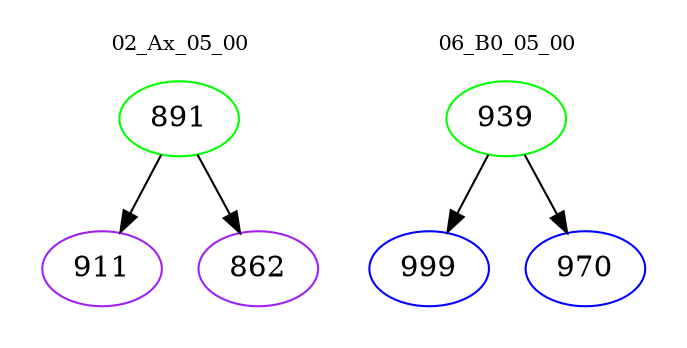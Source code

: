 digraph{
subgraph cluster_0 {
color = white
label = "02_Ax_05_00";
fontsize=10;
T0_891 [label="891", color="green"]
T0_891 -> T0_911 [color="black"]
T0_911 [label="911", color="purple"]
T0_891 -> T0_862 [color="black"]
T0_862 [label="862", color="purple"]
}
subgraph cluster_1 {
color = white
label = "06_B0_05_00";
fontsize=10;
T1_939 [label="939", color="green"]
T1_939 -> T1_999 [color="black"]
T1_999 [label="999", color="blue"]
T1_939 -> T1_970 [color="black"]
T1_970 [label="970", color="blue"]
}
}

